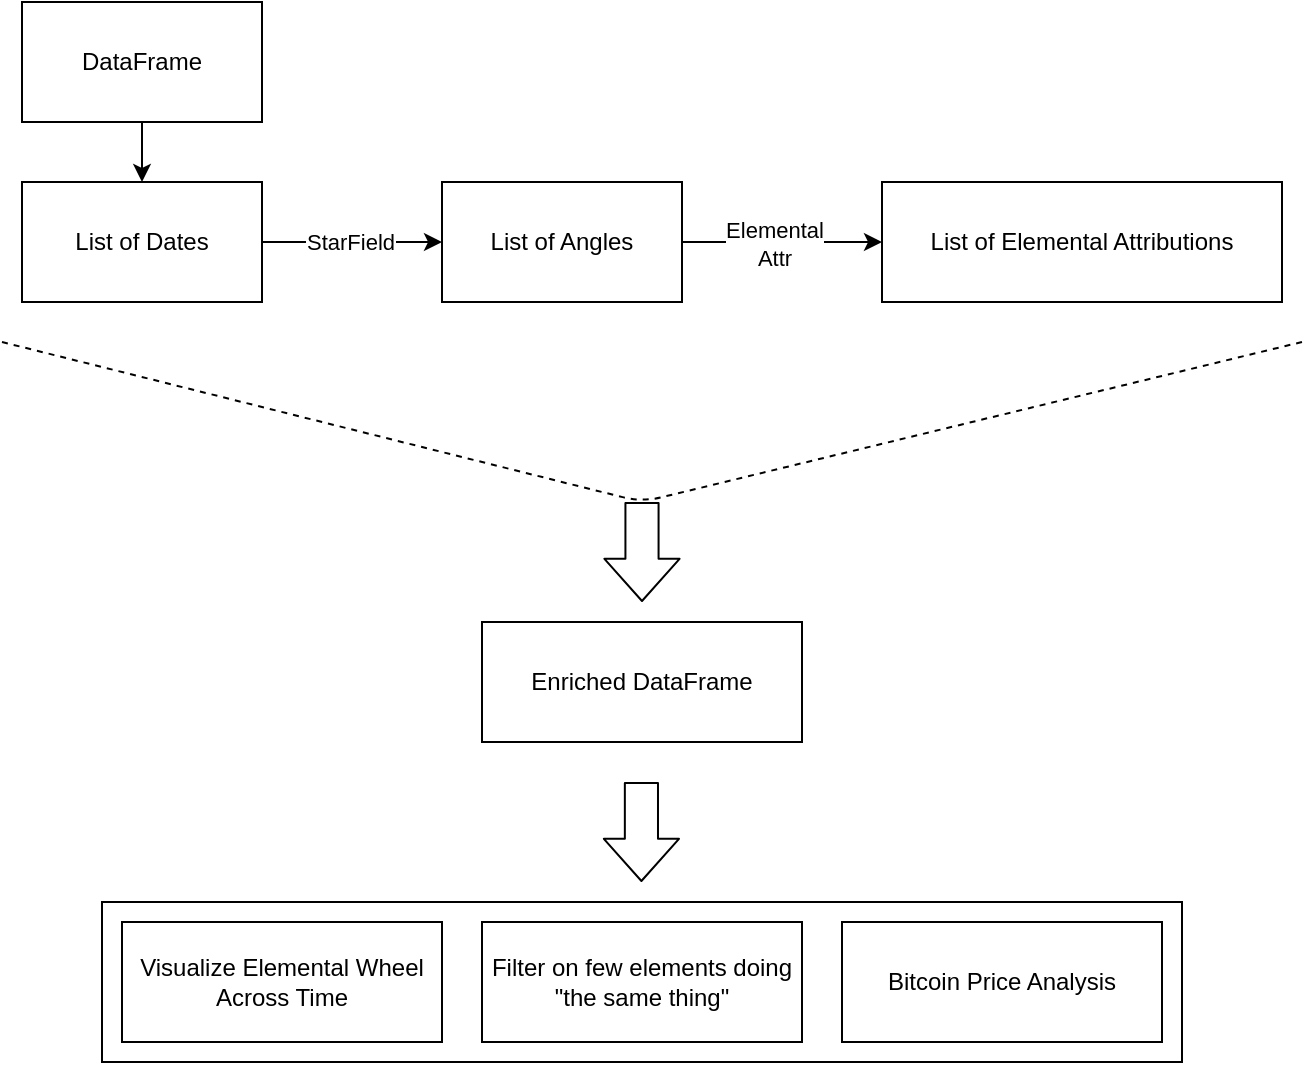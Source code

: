 <mxfile version="13.10.0" type="embed" pages="2">
    <diagram id="Zqa3X4mFAItipRMCSOQk" name="Rough Idea">
        <mxGraphModel dx="818" dy="868" grid="1" gridSize="10" guides="1" tooltips="1" connect="1" arrows="1" fold="1" page="1" pageScale="1" pageWidth="827" pageHeight="1169" math="0" shadow="0">
            <root>
                <mxCell id="0"/>
                <mxCell id="1" parent="0"/>
                <mxCell id="18" value="" style="rounded=0;whiteSpace=wrap;html=1;" vertex="1" parent="1">
                    <mxGeometry x="130" y="490" width="540" height="80" as="geometry"/>
                </mxCell>
                <mxCell id="4" style="edgeStyle=orthogonalEdgeStyle;rounded=0;orthogonalLoop=1;jettySize=auto;html=1;entryX=0;entryY=0.5;entryDx=0;entryDy=0;" edge="1" parent="1" source="2" target="3">
                    <mxGeometry relative="1" as="geometry"/>
                </mxCell>
                <mxCell id="7" value="StarField" style="edgeLabel;html=1;align=center;verticalAlign=middle;resizable=0;points=[];" vertex="1" connectable="0" parent="4">
                    <mxGeometry x="0.255" y="-1" relative="1" as="geometry">
                        <mxPoint x="-12.57" y="-1" as="offset"/>
                    </mxGeometry>
                </mxCell>
                <mxCell id="2" value="List of Dates" style="rounded=0;whiteSpace=wrap;html=1;" vertex="1" parent="1">
                    <mxGeometry x="90" y="130" width="120" height="60" as="geometry"/>
                </mxCell>
                <mxCell id="6" style="edgeStyle=orthogonalEdgeStyle;rounded=0;orthogonalLoop=1;jettySize=auto;html=1;entryX=0;entryY=0.5;entryDx=0;entryDy=0;" edge="1" parent="1" source="3" target="5">
                    <mxGeometry relative="1" as="geometry"/>
                </mxCell>
                <mxCell id="8" value="Elemental&lt;br&gt;Attr" style="edgeLabel;html=1;align=center;verticalAlign=middle;resizable=0;points=[];" vertex="1" connectable="0" parent="6">
                    <mxGeometry x="-0.078" y="-1" relative="1" as="geometry">
                        <mxPoint as="offset"/>
                    </mxGeometry>
                </mxCell>
                <mxCell id="3" value="List of Angles" style="rounded=0;whiteSpace=wrap;html=1;" vertex="1" parent="1">
                    <mxGeometry x="300" y="130" width="120" height="60" as="geometry"/>
                </mxCell>
                <mxCell id="5" value="List of Elemental Attributions" style="rounded=0;whiteSpace=wrap;html=1;" vertex="1" parent="1">
                    <mxGeometry x="520" y="130" width="200" height="60" as="geometry"/>
                </mxCell>
                <mxCell id="9" value="" style="endArrow=none;dashed=1;html=1;" edge="1" parent="1">
                    <mxGeometry width="50" height="50" relative="1" as="geometry">
                        <mxPoint x="80" y="210" as="sourcePoint"/>
                        <mxPoint x="730" y="210" as="targetPoint"/>
                        <Array as="points">
                            <mxPoint x="400" y="290"/>
                        </Array>
                    </mxGeometry>
                </mxCell>
                <mxCell id="10" value="" style="shape=flexArrow;endArrow=classic;html=1;width=16.571;endSize=6.697;" edge="1" parent="1">
                    <mxGeometry width="50" height="50" relative="1" as="geometry">
                        <mxPoint x="400" y="290" as="sourcePoint"/>
                        <mxPoint x="400" y="340" as="targetPoint"/>
                    </mxGeometry>
                </mxCell>
                <mxCell id="11" value="Enriched DataFrame" style="rounded=0;whiteSpace=wrap;html=1;" vertex="1" parent="1">
                    <mxGeometry x="320" y="350" width="160" height="60" as="geometry"/>
                </mxCell>
                <mxCell id="13" style="edgeStyle=orthogonalEdgeStyle;rounded=0;orthogonalLoop=1;jettySize=auto;html=1;entryX=0.5;entryY=0;entryDx=0;entryDy=0;" edge="1" parent="1" source="12" target="2">
                    <mxGeometry relative="1" as="geometry"/>
                </mxCell>
                <mxCell id="12" value="DataFrame" style="rounded=0;whiteSpace=wrap;html=1;" vertex="1" parent="1">
                    <mxGeometry x="90" y="40" width="120" height="60" as="geometry"/>
                </mxCell>
                <mxCell id="14" value="Visualize Elemental Wheel Across Time" style="rounded=0;whiteSpace=wrap;html=1;" vertex="1" parent="1">
                    <mxGeometry x="140" y="500" width="160" height="60" as="geometry"/>
                </mxCell>
                <mxCell id="15" value="" style="shape=flexArrow;endArrow=classic;html=1;width=16.571;endSize=6.697;" edge="1" parent="1">
                    <mxGeometry width="50" height="50" relative="1" as="geometry">
                        <mxPoint x="399.71" y="430" as="sourcePoint"/>
                        <mxPoint x="399.71" y="480" as="targetPoint"/>
                    </mxGeometry>
                </mxCell>
                <mxCell id="16" value="Filter on few elements doing &quot;the same thing&quot;" style="rounded=0;whiteSpace=wrap;html=1;" vertex="1" parent="1">
                    <mxGeometry x="320" y="500" width="160" height="60" as="geometry"/>
                </mxCell>
                <mxCell id="17" value="Bitcoin Price Analysis" style="rounded=0;whiteSpace=wrap;html=1;" vertex="1" parent="1">
                    <mxGeometry x="500" y="500" width="160" height="60" as="geometry"/>
                </mxCell>
            </root>
        </mxGraphModel>
    </diagram>
    <diagram id="0Myfs-IYNrUq7AGd38dG" name="Page-2">
        <mxGraphModel dx="1186" dy="1258" grid="1" gridSize="10" guides="1" tooltips="1" connect="1" arrows="1" fold="1" page="1" pageScale="1" pageWidth="827" pageHeight="1169" math="0" shadow="0">
            <root>
                <mxCell id="WIgd1mr2q_NfFEtBLB4L-0"/>
                <mxCell id="WIgd1mr2q_NfFEtBLB4L-1" parent="WIgd1mr2q_NfFEtBLB4L-0"/>
            </root>
        </mxGraphModel>
    </diagram>
</mxfile>
